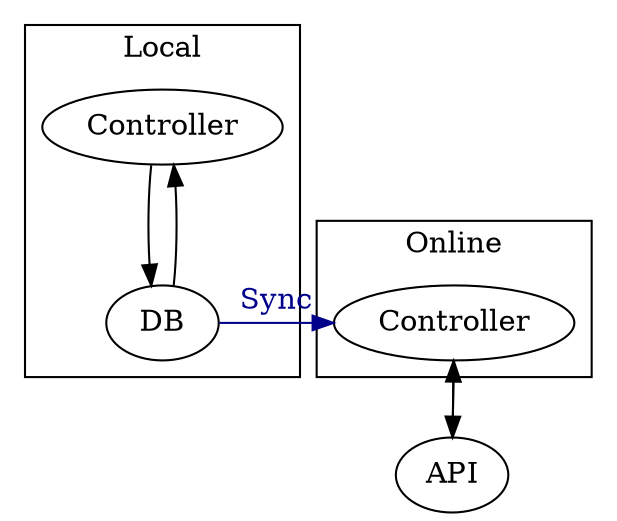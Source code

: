 digraph G {
  rankdir = "TD";
  compound=true;
  newrank=true;
  
  subgraph cluster_0 {
    label = "Local";
    Controller1 [label="Controller"];
    DB;
  }
  
  subgraph cluster_1 {
    label = "Online";
    Controller2 [label="Controller"];
  }
  
  {rank="same"; DB -> Controller2 [label="Sync", color="blue4", fontcolor="blue4"]}
  
  Controller1 -> DB -> Controller1;
  Controller2 -> API -> Controller2;
}
